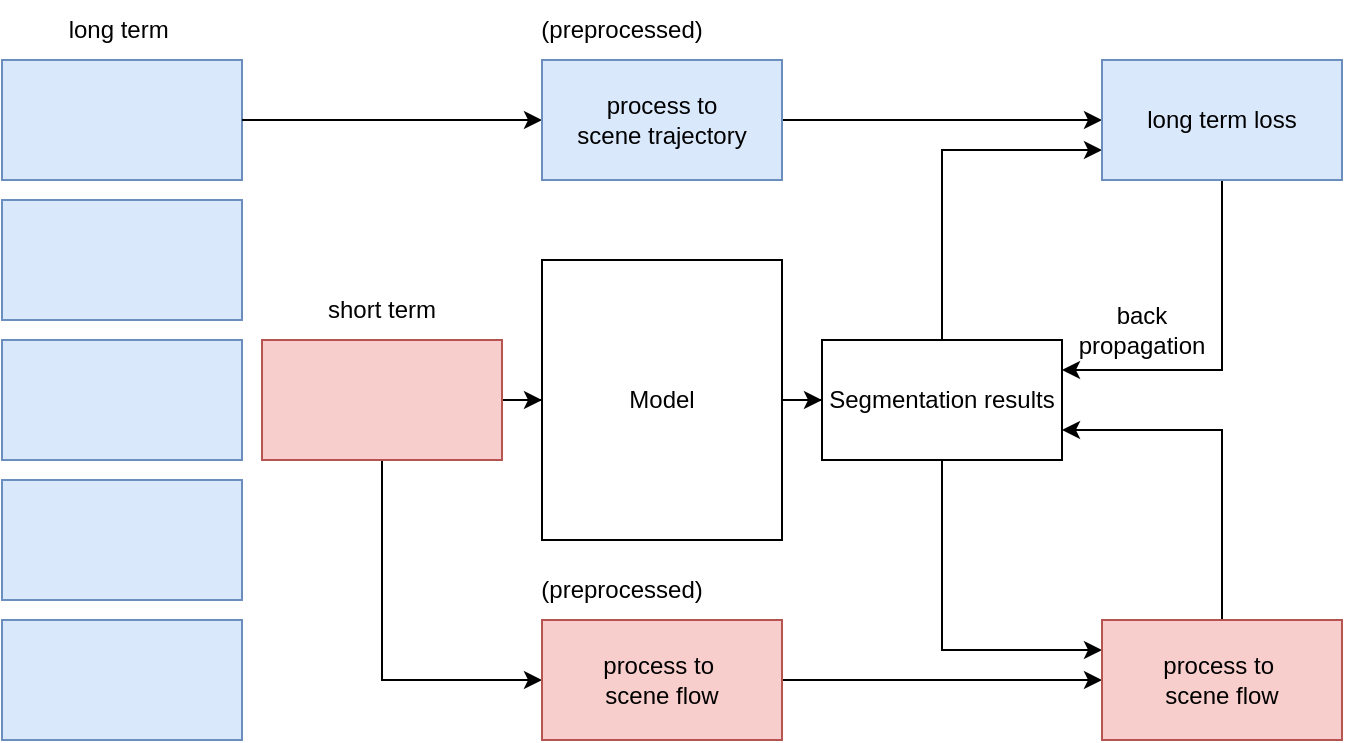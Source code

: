 <mxfile version="25.0.1">
  <diagram name="第 1 页" id="4o_lDxEVNhOIDceOlCGF">
    <mxGraphModel dx="730" dy="382" grid="1" gridSize="10" guides="1" tooltips="1" connect="1" arrows="1" fold="1" page="1" pageScale="1" pageWidth="827" pageHeight="1169" math="0" shadow="0">
      <root>
        <mxCell id="0" />
        <mxCell id="1" parent="0" />
        <mxCell id="4sY1oFhWT7aM1cHkjKMV-16" style="edgeStyle=orthogonalEdgeStyle;rounded=0;orthogonalLoop=1;jettySize=auto;html=1;entryX=0;entryY=0.5;entryDx=0;entryDy=0;" edge="1" parent="1" source="4sY1oFhWT7aM1cHkjKMV-18" target="4sY1oFhWT7aM1cHkjKMV-13">
          <mxGeometry relative="1" as="geometry" />
        </mxCell>
        <mxCell id="4sY1oFhWT7aM1cHkjKMV-1" value="" style="rounded=0;whiteSpace=wrap;html=1;fillColor=#dae8fc;strokeColor=#6c8ebf;" vertex="1" parent="1">
          <mxGeometry x="90" y="80" width="120" height="60" as="geometry" />
        </mxCell>
        <mxCell id="4sY1oFhWT7aM1cHkjKMV-2" value="" style="rounded=0;whiteSpace=wrap;html=1;fillColor=#dae8fc;strokeColor=#6c8ebf;" vertex="1" parent="1">
          <mxGeometry x="90" y="150" width="120" height="60" as="geometry" />
        </mxCell>
        <mxCell id="4sY1oFhWT7aM1cHkjKMV-3" value="" style="rounded=0;whiteSpace=wrap;html=1;fillColor=#dae8fc;strokeColor=#6c8ebf;" vertex="1" parent="1">
          <mxGeometry x="90" y="220" width="120" height="60" as="geometry" />
        </mxCell>
        <mxCell id="4sY1oFhWT7aM1cHkjKMV-4" value="" style="rounded=0;whiteSpace=wrap;html=1;fillColor=#dae8fc;strokeColor=#6c8ebf;" vertex="1" parent="1">
          <mxGeometry x="90" y="290" width="120" height="60" as="geometry" />
        </mxCell>
        <mxCell id="4sY1oFhWT7aM1cHkjKMV-5" value="" style="rounded=0;whiteSpace=wrap;html=1;fillColor=#dae8fc;strokeColor=#6c8ebf;" vertex="1" parent="1">
          <mxGeometry x="90" y="360" width="120" height="60" as="geometry" />
        </mxCell>
        <mxCell id="4sY1oFhWT7aM1cHkjKMV-10" style="edgeStyle=orthogonalEdgeStyle;rounded=0;orthogonalLoop=1;jettySize=auto;html=1;entryX=0;entryY=0.5;entryDx=0;entryDy=0;" edge="1" parent="1" source="4sY1oFhWT7aM1cHkjKMV-7" target="4sY1oFhWT7aM1cHkjKMV-9">
          <mxGeometry relative="1" as="geometry" />
        </mxCell>
        <mxCell id="4sY1oFhWT7aM1cHkjKMV-20" style="edgeStyle=orthogonalEdgeStyle;rounded=0;orthogonalLoop=1;jettySize=auto;html=1;entryX=0;entryY=0.5;entryDx=0;entryDy=0;" edge="1" parent="1" source="4sY1oFhWT7aM1cHkjKMV-7" target="4sY1oFhWT7aM1cHkjKMV-19">
          <mxGeometry relative="1" as="geometry">
            <Array as="points">
              <mxPoint x="280" y="390" />
            </Array>
          </mxGeometry>
        </mxCell>
        <mxCell id="4sY1oFhWT7aM1cHkjKMV-7" value="" style="rounded=0;whiteSpace=wrap;html=1;fillColor=#f8cecc;strokeColor=#b85450;" vertex="1" parent="1">
          <mxGeometry x="220" y="220" width="120" height="60" as="geometry" />
        </mxCell>
        <mxCell id="4sY1oFhWT7aM1cHkjKMV-11" style="edgeStyle=orthogonalEdgeStyle;rounded=0;orthogonalLoop=1;jettySize=auto;html=1;entryX=0;entryY=0.5;entryDx=0;entryDy=0;" edge="1" parent="1" source="4sY1oFhWT7aM1cHkjKMV-9" target="4sY1oFhWT7aM1cHkjKMV-12">
          <mxGeometry relative="1" as="geometry">
            <mxPoint x="660" y="250" as="targetPoint" />
          </mxGeometry>
        </mxCell>
        <mxCell id="4sY1oFhWT7aM1cHkjKMV-9" value="Model" style="rounded=0;whiteSpace=wrap;html=1;" vertex="1" parent="1">
          <mxGeometry x="360" y="180" width="120" height="140" as="geometry" />
        </mxCell>
        <mxCell id="4sY1oFhWT7aM1cHkjKMV-21" style="edgeStyle=orthogonalEdgeStyle;rounded=0;orthogonalLoop=1;jettySize=auto;html=1;entryX=0;entryY=0.75;entryDx=0;entryDy=0;" edge="1" parent="1" source="4sY1oFhWT7aM1cHkjKMV-12" target="4sY1oFhWT7aM1cHkjKMV-13">
          <mxGeometry relative="1" as="geometry">
            <mxPoint x="640" y="110" as="targetPoint" />
            <Array as="points">
              <mxPoint x="560" y="125" />
            </Array>
          </mxGeometry>
        </mxCell>
        <mxCell id="4sY1oFhWT7aM1cHkjKMV-23" style="edgeStyle=orthogonalEdgeStyle;rounded=0;orthogonalLoop=1;jettySize=auto;html=1;entryX=0;entryY=0.25;entryDx=0;entryDy=0;exitX=0.5;exitY=1;exitDx=0;exitDy=0;" edge="1" parent="1" source="4sY1oFhWT7aM1cHkjKMV-12" target="4sY1oFhWT7aM1cHkjKMV-22">
          <mxGeometry relative="1" as="geometry" />
        </mxCell>
        <mxCell id="4sY1oFhWT7aM1cHkjKMV-12" value="Segmentation results" style="rounded=0;whiteSpace=wrap;html=1;" vertex="1" parent="1">
          <mxGeometry x="500" y="220" width="120" height="60" as="geometry" />
        </mxCell>
        <mxCell id="4sY1oFhWT7aM1cHkjKMV-25" style="edgeStyle=orthogonalEdgeStyle;rounded=0;orthogonalLoop=1;jettySize=auto;html=1;entryX=1;entryY=0.25;entryDx=0;entryDy=0;exitX=0.5;exitY=1;exitDx=0;exitDy=0;" edge="1" parent="1" source="4sY1oFhWT7aM1cHkjKMV-13" target="4sY1oFhWT7aM1cHkjKMV-12">
          <mxGeometry relative="1" as="geometry" />
        </mxCell>
        <mxCell id="4sY1oFhWT7aM1cHkjKMV-13" value="long term loss" style="rounded=0;whiteSpace=wrap;html=1;fillColor=#dae8fc;strokeColor=#6c8ebf;" vertex="1" parent="1">
          <mxGeometry x="640" y="80" width="120" height="60" as="geometry" />
        </mxCell>
        <mxCell id="4sY1oFhWT7aM1cHkjKMV-14" value="long term&amp;nbsp;" style="text;html=1;align=center;verticalAlign=middle;whiteSpace=wrap;rounded=0;" vertex="1" parent="1">
          <mxGeometry x="90" y="50" width="120" height="30" as="geometry" />
        </mxCell>
        <mxCell id="4sY1oFhWT7aM1cHkjKMV-15" value="short term" style="text;html=1;align=center;verticalAlign=middle;whiteSpace=wrap;rounded=0;" vertex="1" parent="1">
          <mxGeometry x="220" y="190" width="120" height="30" as="geometry" />
        </mxCell>
        <mxCell id="4sY1oFhWT7aM1cHkjKMV-17" value="" style="edgeStyle=orthogonalEdgeStyle;rounded=0;orthogonalLoop=1;jettySize=auto;html=1;entryX=0;entryY=0.5;entryDx=0;entryDy=0;" edge="1" parent="1" source="4sY1oFhWT7aM1cHkjKMV-1" target="4sY1oFhWT7aM1cHkjKMV-18">
          <mxGeometry relative="1" as="geometry">
            <mxPoint x="210" y="110" as="sourcePoint" />
            <mxPoint x="600" y="110" as="targetPoint" />
          </mxGeometry>
        </mxCell>
        <mxCell id="4sY1oFhWT7aM1cHkjKMV-18" value="&lt;div&gt;process to&lt;/div&gt;scene trajectory" style="rounded=0;whiteSpace=wrap;html=1;fillColor=#dae8fc;strokeColor=#6c8ebf;" vertex="1" parent="1">
          <mxGeometry x="360" y="80" width="120" height="60" as="geometry" />
        </mxCell>
        <mxCell id="4sY1oFhWT7aM1cHkjKMV-24" style="edgeStyle=orthogonalEdgeStyle;rounded=0;orthogonalLoop=1;jettySize=auto;html=1;entryX=0;entryY=0.5;entryDx=0;entryDy=0;" edge="1" parent="1" source="4sY1oFhWT7aM1cHkjKMV-19" target="4sY1oFhWT7aM1cHkjKMV-22">
          <mxGeometry relative="1" as="geometry" />
        </mxCell>
        <mxCell id="4sY1oFhWT7aM1cHkjKMV-19" value="process to&amp;nbsp;&lt;div&gt;scene flow&lt;/div&gt;" style="rounded=0;whiteSpace=wrap;html=1;fillColor=#f8cecc;strokeColor=#b85450;" vertex="1" parent="1">
          <mxGeometry x="360" y="360" width="120" height="60" as="geometry" />
        </mxCell>
        <mxCell id="4sY1oFhWT7aM1cHkjKMV-26" style="edgeStyle=orthogonalEdgeStyle;rounded=0;orthogonalLoop=1;jettySize=auto;html=1;entryX=1;entryY=0.75;entryDx=0;entryDy=0;" edge="1" parent="1" source="4sY1oFhWT7aM1cHkjKMV-22" target="4sY1oFhWT7aM1cHkjKMV-12">
          <mxGeometry relative="1" as="geometry">
            <Array as="points">
              <mxPoint x="700" y="265" />
            </Array>
          </mxGeometry>
        </mxCell>
        <mxCell id="4sY1oFhWT7aM1cHkjKMV-22" value="process to&amp;nbsp;&lt;div&gt;scene flow&lt;/div&gt;" style="rounded=0;whiteSpace=wrap;html=1;fillColor=#f8cecc;strokeColor=#b85450;" vertex="1" parent="1">
          <mxGeometry x="640" y="360" width="120" height="60" as="geometry" />
        </mxCell>
        <mxCell id="4sY1oFhWT7aM1cHkjKMV-27" value="(preprocessed)" style="text;html=1;align=center;verticalAlign=middle;whiteSpace=wrap;rounded=0;" vertex="1" parent="1">
          <mxGeometry x="370" y="330" width="60" height="30" as="geometry" />
        </mxCell>
        <mxCell id="4sY1oFhWT7aM1cHkjKMV-29" value="(preprocessed)" style="text;html=1;align=center;verticalAlign=middle;whiteSpace=wrap;rounded=0;" vertex="1" parent="1">
          <mxGeometry x="370" y="50" width="60" height="30" as="geometry" />
        </mxCell>
        <mxCell id="4sY1oFhWT7aM1cHkjKMV-30" value="back propagation" style="text;html=1;align=center;verticalAlign=middle;whiteSpace=wrap;rounded=0;" vertex="1" parent="1">
          <mxGeometry x="630" y="200" width="60" height="30" as="geometry" />
        </mxCell>
      </root>
    </mxGraphModel>
  </diagram>
</mxfile>

